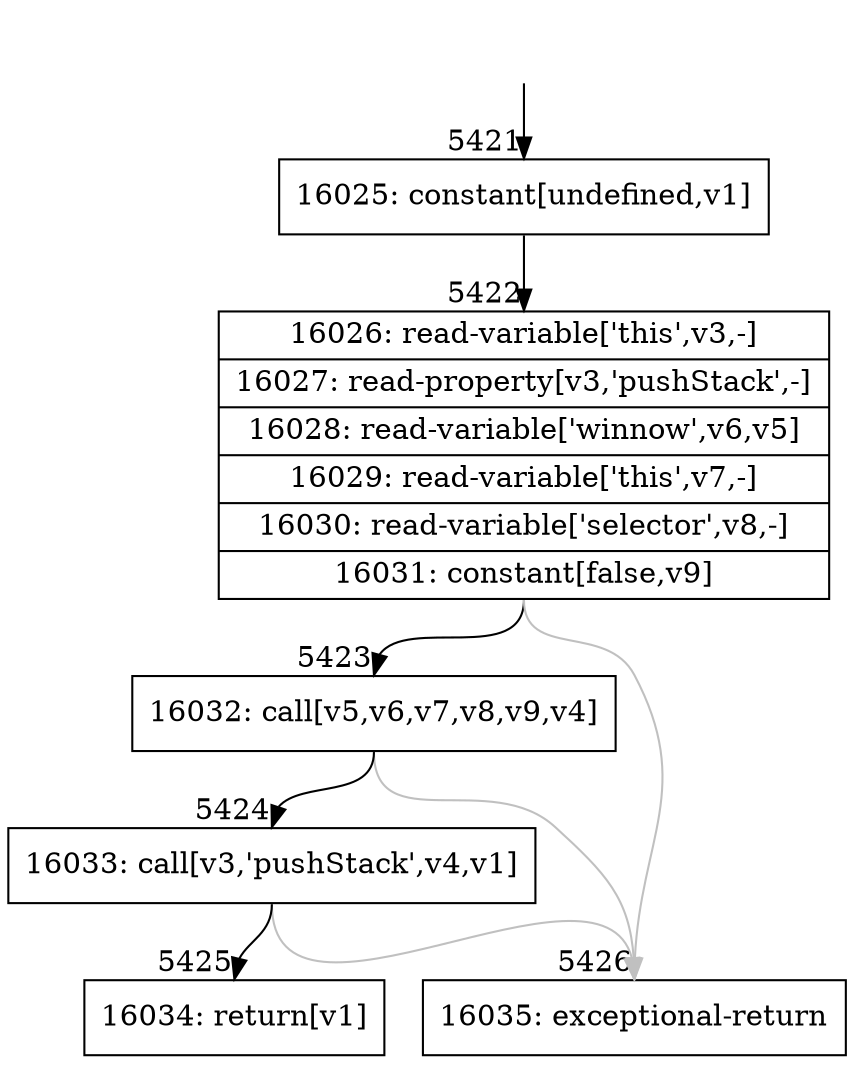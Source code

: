 digraph {
rankdir="TD"
BB_entry342[shape=none,label=""];
BB_entry342 -> BB5421 [tailport=s, headport=n, headlabel="    5421"]
BB5421 [shape=record label="{16025: constant[undefined,v1]}" ] 
BB5421 -> BB5422 [tailport=s, headport=n, headlabel="      5422"]
BB5422 [shape=record label="{16026: read-variable['this',v3,-]|16027: read-property[v3,'pushStack',-]|16028: read-variable['winnow',v6,v5]|16029: read-variable['this',v7,-]|16030: read-variable['selector',v8,-]|16031: constant[false,v9]}" ] 
BB5422 -> BB5423 [tailport=s, headport=n, headlabel="      5423"]
BB5422 -> BB5426 [tailport=s, headport=n, color=gray, headlabel="      5426"]
BB5423 [shape=record label="{16032: call[v5,v6,v7,v8,v9,v4]}" ] 
BB5423 -> BB5424 [tailport=s, headport=n, headlabel="      5424"]
BB5423 -> BB5426 [tailport=s, headport=n, color=gray]
BB5424 [shape=record label="{16033: call[v3,'pushStack',v4,v1]}" ] 
BB5424 -> BB5425 [tailport=s, headport=n, headlabel="      5425"]
BB5424 -> BB5426 [tailport=s, headport=n, color=gray]
BB5425 [shape=record label="{16034: return[v1]}" ] 
BB5426 [shape=record label="{16035: exceptional-return}" ] 
}
